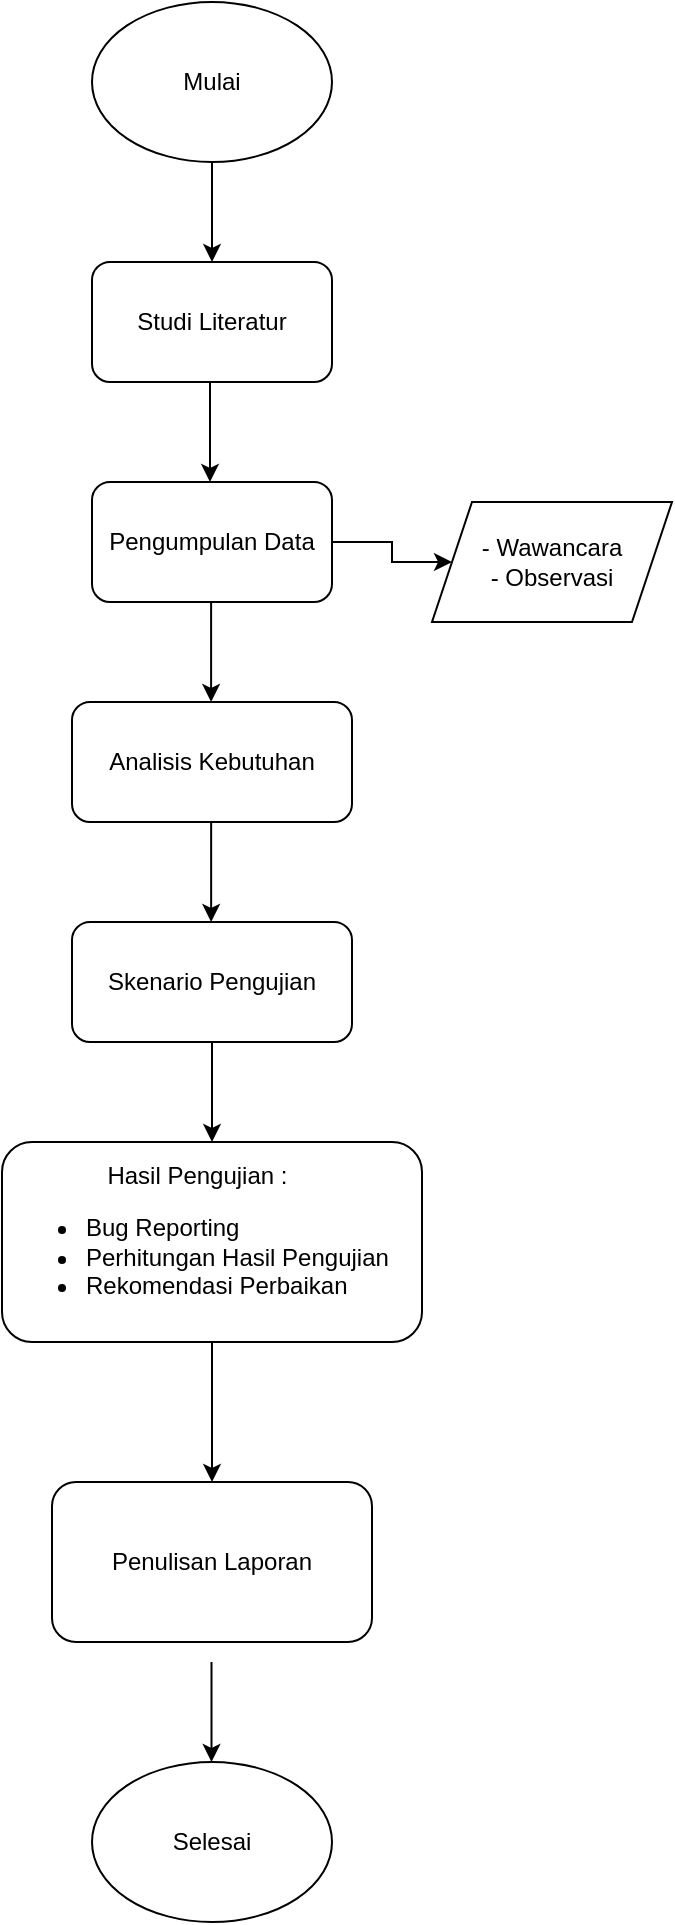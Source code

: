 <mxfile version="24.4.13" type="github">
  <diagram name="Halaman-1" id="v_f0oIieX6nZbfierRjr">
    <mxGraphModel dx="1764" dy="1096" grid="1" gridSize="10" guides="1" tooltips="1" connect="1" arrows="1" fold="1" page="1" pageScale="1" pageWidth="827" pageHeight="1169" math="0" shadow="0">
      <root>
        <mxCell id="0" />
        <mxCell id="1" parent="0" />
        <mxCell id="xL1-Z52I6kfTr1i_h-am-1" value="Mulai" style="ellipse;whiteSpace=wrap;html=1;labelBackgroundColor=none;" parent="1" vertex="1">
          <mxGeometry x="340" y="40" width="120" height="80" as="geometry" />
        </mxCell>
        <mxCell id="xL1-Z52I6kfTr1i_h-am-2" value="Pengumpulan Data" style="rounded=1;whiteSpace=wrap;html=1;labelBackgroundColor=none;" parent="1" vertex="1">
          <mxGeometry x="340" y="280" width="120" height="60" as="geometry" />
        </mxCell>
        <mxCell id="xL1-Z52I6kfTr1i_h-am-3" value="" style="endArrow=classic;html=1;rounded=0;labelBackgroundColor=none;fontColor=default;" parent="1" edge="1">
          <mxGeometry width="50" height="50" relative="1" as="geometry">
            <mxPoint x="400" y="120" as="sourcePoint" />
            <mxPoint x="400" y="170" as="targetPoint" />
          </mxGeometry>
        </mxCell>
        <mxCell id="xL1-Z52I6kfTr1i_h-am-4" value="Studi Literatur" style="rounded=1;whiteSpace=wrap;html=1;labelBackgroundColor=none;" parent="1" vertex="1">
          <mxGeometry x="340" y="170" width="120" height="60" as="geometry" />
        </mxCell>
        <mxCell id="xL1-Z52I6kfTr1i_h-am-5" value="" style="endArrow=classic;html=1;rounded=0;labelBackgroundColor=none;fontColor=default;" parent="1" edge="1">
          <mxGeometry width="50" height="50" relative="1" as="geometry">
            <mxPoint x="399" y="230" as="sourcePoint" />
            <mxPoint x="399" y="280" as="targetPoint" />
          </mxGeometry>
        </mxCell>
        <mxCell id="xL1-Z52I6kfTr1i_h-am-9" value="" style="endArrow=classic;html=1;rounded=0;exitX=1;exitY=0.5;exitDx=0;exitDy=0;entryX=0;entryY=0.5;entryDx=0;entryDy=0;labelBackgroundColor=none;fontColor=default;" parent="1" source="xL1-Z52I6kfTr1i_h-am-2" edge="1">
          <mxGeometry width="50" height="50" relative="1" as="geometry">
            <mxPoint x="506" y="300" as="sourcePoint" />
            <mxPoint x="520" y="320" as="targetPoint" />
            <Array as="points">
              <mxPoint x="490" y="310" />
              <mxPoint x="490" y="320" />
            </Array>
          </mxGeometry>
        </mxCell>
        <mxCell id="xL1-Z52I6kfTr1i_h-am-11" value="Analisis Kebutuhan" style="rounded=1;whiteSpace=wrap;html=1;labelBackgroundColor=none;" parent="1" vertex="1">
          <mxGeometry x="330" y="390" width="140" height="60" as="geometry" />
        </mxCell>
        <mxCell id="xL1-Z52I6kfTr1i_h-am-12" value="" style="endArrow=classic;html=1;rounded=0;labelBackgroundColor=none;fontColor=default;" parent="1" edge="1">
          <mxGeometry width="50" height="50" relative="1" as="geometry">
            <mxPoint x="399.55" y="340" as="sourcePoint" />
            <mxPoint x="399.55" y="390" as="targetPoint" />
          </mxGeometry>
        </mxCell>
        <mxCell id="xL1-Z52I6kfTr1i_h-am-13" value="" style="endArrow=classic;html=1;rounded=0;labelBackgroundColor=none;fontColor=default;" parent="1" edge="1">
          <mxGeometry width="50" height="50" relative="1" as="geometry">
            <mxPoint x="399.57" y="450" as="sourcePoint" />
            <mxPoint x="399.57" y="500" as="targetPoint" />
          </mxGeometry>
        </mxCell>
        <mxCell id="xL1-Z52I6kfTr1i_h-am-15" value="Skenario Pengujian" style="rounded=1;whiteSpace=wrap;html=1;labelBackgroundColor=none;" parent="1" vertex="1">
          <mxGeometry x="330" y="500" width="140" height="60" as="geometry" />
        </mxCell>
        <mxCell id="xL1-Z52I6kfTr1i_h-am-16" value="" style="endArrow=classic;html=1;rounded=0;exitX=0.5;exitY=1;exitDx=0;exitDy=0;labelBackgroundColor=none;fontColor=default;" parent="1" source="xL1-Z52I6kfTr1i_h-am-15" edge="1">
          <mxGeometry width="50" height="50" relative="1" as="geometry">
            <mxPoint x="390" y="590" as="sourcePoint" />
            <mxPoint x="400" y="610" as="targetPoint" />
          </mxGeometry>
        </mxCell>
        <mxCell id="xL1-Z52I6kfTr1i_h-am-21" value="- Wawancara&lt;div&gt;- Observasi&lt;/div&gt;" style="shape=parallelogram;perimeter=parallelogramPerimeter;whiteSpace=wrap;html=1;fixedSize=1;" parent="1" vertex="1">
          <mxGeometry x="510" y="290" width="120" height="60" as="geometry" />
        </mxCell>
        <mxCell id="xL1-Z52I6kfTr1i_h-am-47" style="edgeStyle=orthogonalEdgeStyle;rounded=0;orthogonalLoop=1;jettySize=auto;html=1;exitX=0.5;exitY=1;exitDx=0;exitDy=0;entryX=0.5;entryY=0;entryDx=0;entryDy=0;" parent="1" source="xL1-Z52I6kfTr1i_h-am-45" target="xL1-Z52I6kfTr1i_h-am-48" edge="1">
          <mxGeometry relative="1" as="geometry">
            <mxPoint x="390.333" y="790" as="targetPoint" />
          </mxGeometry>
        </mxCell>
        <mxCell id="xL1-Z52I6kfTr1i_h-am-45" value="&lt;div style=&quot;text-align: center;&quot;&gt;&lt;span style=&quot;background-color: initial;&quot;&gt;Hasil Pengujian :&lt;/span&gt;&lt;/div&gt;&lt;div&gt;&lt;ul&gt;&lt;li&gt;Bug Reporting&lt;/li&gt;&lt;li&gt;Perhitungan Hasil Pengujian&lt;/li&gt;&lt;li&gt;Rekomendasi Perbaikan&lt;/li&gt;&lt;/ul&gt;&lt;/div&gt;" style="rounded=1;whiteSpace=wrap;html=1;align=left;" parent="1" vertex="1">
          <mxGeometry x="295" y="610" width="210" height="100" as="geometry" />
        </mxCell>
        <mxCell id="xL1-Z52I6kfTr1i_h-am-51" style="edgeStyle=orthogonalEdgeStyle;rounded=0;orthogonalLoop=1;jettySize=auto;html=1;exitX=0.5;exitY=1;exitDx=0;exitDy=0;" parent="1" edge="1">
          <mxGeometry relative="1" as="geometry">
            <mxPoint x="399.753" y="920" as="targetPoint" />
            <mxPoint x="399.75" y="870" as="sourcePoint" />
          </mxGeometry>
        </mxCell>
        <mxCell id="xL1-Z52I6kfTr1i_h-am-48" value="Penulisan Laporan" style="rounded=1;whiteSpace=wrap;html=1;" parent="1" vertex="1">
          <mxGeometry x="320" y="780" width="160" height="80" as="geometry" />
        </mxCell>
        <mxCell id="xL1-Z52I6kfTr1i_h-am-52" value="Selesai" style="ellipse;whiteSpace=wrap;html=1;" parent="1" vertex="1">
          <mxGeometry x="340.003" y="920" width="120" height="80" as="geometry" />
        </mxCell>
      </root>
    </mxGraphModel>
  </diagram>
</mxfile>
